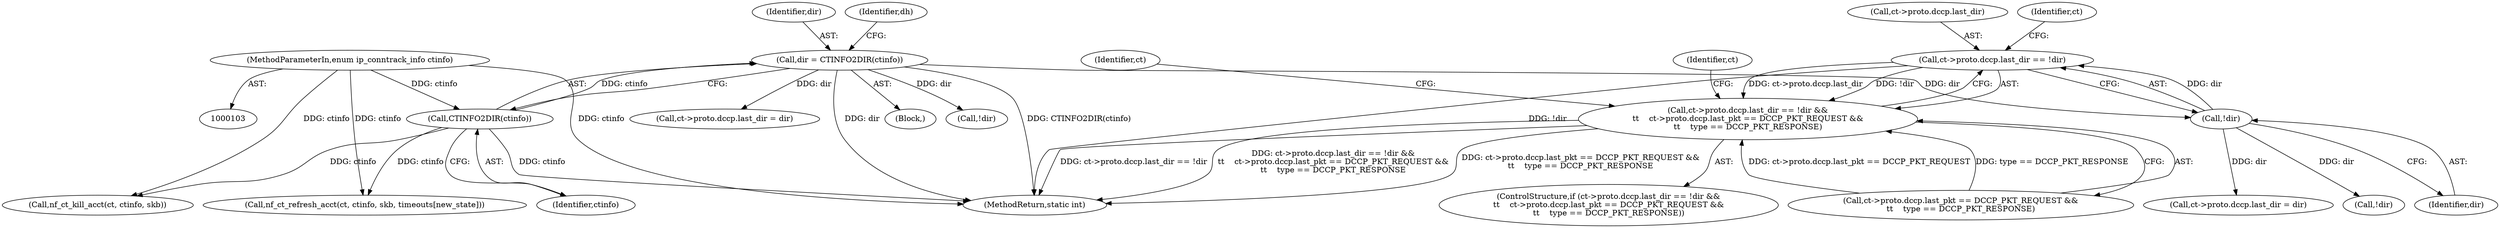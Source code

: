 digraph "0_linux_b22f5126a24b3b2f15448c3f2a254fc10cbc2b92_1@pointer" {
"1000282" [label="(Call,ct->proto.dccp.last_dir == !dir)"];
"1000290" [label="(Call,!dir)"];
"1000118" [label="(Call,dir = CTINFO2DIR(ctinfo))"];
"1000120" [label="(Call,CTINFO2DIR(ctinfo))"];
"1000107" [label="(MethodParameterIn,enum ip_conntrack_info ctinfo)"];
"1000281" [label="(Call,ct->proto.dccp.last_dir == !dir &&\n\t\t    ct->proto.dccp.last_pkt == DCCP_PKT_REQUEST &&\n\t\t    type == DCCP_PKT_RESPONSE)"];
"1000343" [label="(Call,ct->proto.dccp.last_dir = dir)"];
"1000111" [label="(Block,)"];
"1000283" [label="(Call,ct->proto.dccp.last_dir)"];
"1000291" [label="(Identifier,dir)"];
"1000315" [label="(Call,!dir)"];
"1000232" [label="(Call,!dir)"];
"1000347" [label="(Identifier,ct)"];
"1000120" [label="(Call,CTINFO2DIR(ctinfo))"];
"1000297" [label="(Identifier,ct)"];
"1000451" [label="(MethodReturn,static int)"];
"1000119" [label="(Identifier,dir)"];
"1000311" [label="(Identifier,ct)"];
"1000118" [label="(Call,dir = CTINFO2DIR(ctinfo))"];
"1000129" [label="(Identifier,dh)"];
"1000281" [label="(Call,ct->proto.dccp.last_dir == !dir &&\n\t\t    ct->proto.dccp.last_pkt == DCCP_PKT_REQUEST &&\n\t\t    type == DCCP_PKT_RESPONSE)"];
"1000159" [label="(Call,nf_ct_kill_acct(ct, ctinfo, skb))"];
"1000282" [label="(Call,ct->proto.dccp.last_dir == !dir)"];
"1000280" [label="(ControlStructure,if (ct->proto.dccp.last_dir == !dir &&\n\t\t    ct->proto.dccp.last_pkt == DCCP_PKT_REQUEST &&\n\t\t    type == DCCP_PKT_RESPONSE))"];
"1000442" [label="(Call,nf_ct_refresh_acct(ct, ctinfo, skb, timeouts[new_state]))"];
"1000107" [label="(MethodParameterIn,enum ip_conntrack_info ctinfo)"];
"1000403" [label="(Call,ct->proto.dccp.last_dir = dir)"];
"1000121" [label="(Identifier,ctinfo)"];
"1000292" [label="(Call,ct->proto.dccp.last_pkt == DCCP_PKT_REQUEST &&\n\t\t    type == DCCP_PKT_RESPONSE)"];
"1000290" [label="(Call,!dir)"];
"1000282" -> "1000281"  [label="AST: "];
"1000282" -> "1000290"  [label="CFG: "];
"1000283" -> "1000282"  [label="AST: "];
"1000290" -> "1000282"  [label="AST: "];
"1000297" -> "1000282"  [label="CFG: "];
"1000281" -> "1000282"  [label="CFG: "];
"1000282" -> "1000451"  [label="DDG: !dir"];
"1000282" -> "1000281"  [label="DDG: ct->proto.dccp.last_dir"];
"1000282" -> "1000281"  [label="DDG: !dir"];
"1000290" -> "1000282"  [label="DDG: dir"];
"1000290" -> "1000291"  [label="CFG: "];
"1000291" -> "1000290"  [label="AST: "];
"1000118" -> "1000290"  [label="DDG: dir"];
"1000290" -> "1000315"  [label="DDG: dir"];
"1000290" -> "1000343"  [label="DDG: dir"];
"1000118" -> "1000111"  [label="AST: "];
"1000118" -> "1000120"  [label="CFG: "];
"1000119" -> "1000118"  [label="AST: "];
"1000120" -> "1000118"  [label="AST: "];
"1000129" -> "1000118"  [label="CFG: "];
"1000118" -> "1000451"  [label="DDG: CTINFO2DIR(ctinfo)"];
"1000118" -> "1000451"  [label="DDG: dir"];
"1000120" -> "1000118"  [label="DDG: ctinfo"];
"1000118" -> "1000232"  [label="DDG: dir"];
"1000118" -> "1000403"  [label="DDG: dir"];
"1000120" -> "1000121"  [label="CFG: "];
"1000121" -> "1000120"  [label="AST: "];
"1000120" -> "1000451"  [label="DDG: ctinfo"];
"1000107" -> "1000120"  [label="DDG: ctinfo"];
"1000120" -> "1000159"  [label="DDG: ctinfo"];
"1000120" -> "1000442"  [label="DDG: ctinfo"];
"1000107" -> "1000103"  [label="AST: "];
"1000107" -> "1000451"  [label="DDG: ctinfo"];
"1000107" -> "1000159"  [label="DDG: ctinfo"];
"1000107" -> "1000442"  [label="DDG: ctinfo"];
"1000281" -> "1000280"  [label="AST: "];
"1000281" -> "1000292"  [label="CFG: "];
"1000292" -> "1000281"  [label="AST: "];
"1000311" -> "1000281"  [label="CFG: "];
"1000347" -> "1000281"  [label="CFG: "];
"1000281" -> "1000451"  [label="DDG: ct->proto.dccp.last_pkt == DCCP_PKT_REQUEST &&\n\t\t    type == DCCP_PKT_RESPONSE"];
"1000281" -> "1000451"  [label="DDG: ct->proto.dccp.last_dir == !dir"];
"1000281" -> "1000451"  [label="DDG: ct->proto.dccp.last_dir == !dir &&\n\t\t    ct->proto.dccp.last_pkt == DCCP_PKT_REQUEST &&\n\t\t    type == DCCP_PKT_RESPONSE"];
"1000292" -> "1000281"  [label="DDG: ct->proto.dccp.last_pkt == DCCP_PKT_REQUEST"];
"1000292" -> "1000281"  [label="DDG: type == DCCP_PKT_RESPONSE"];
}
